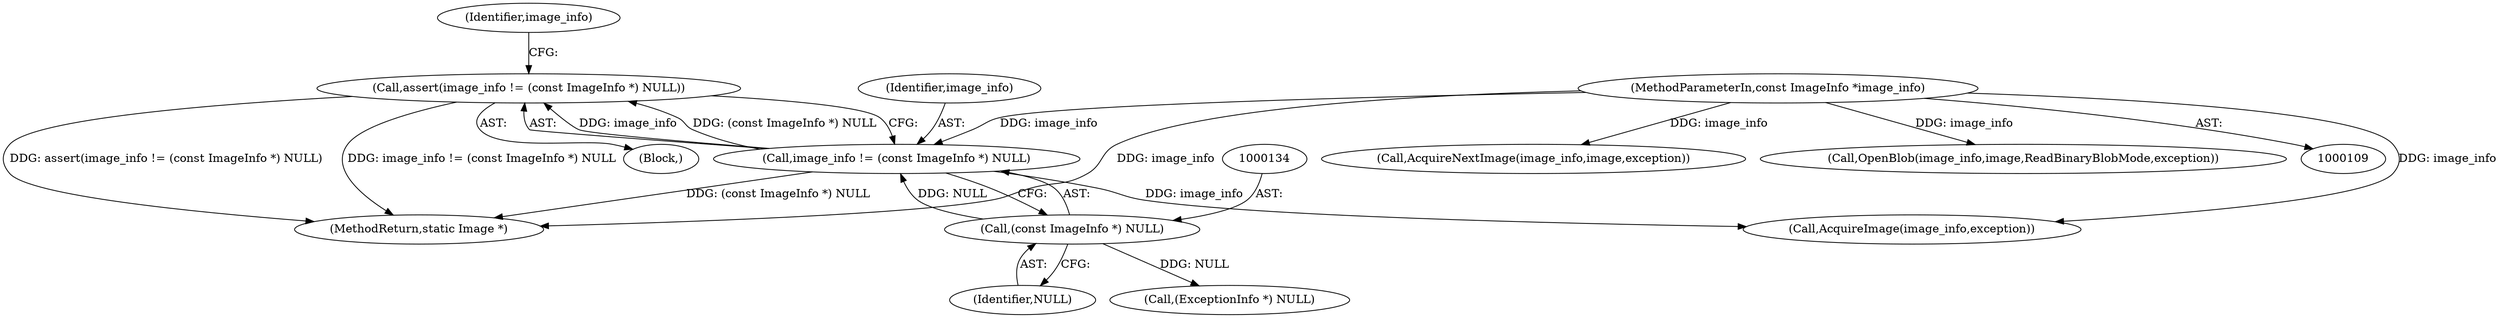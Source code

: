 digraph "0_ImageMagick_bd96074b254c6607a0f7731e59f923ad19d5a46d@API" {
"1000130" [label="(Call,assert(image_info != (const ImageInfo *) NULL))"];
"1000131" [label="(Call,image_info != (const ImageInfo *) NULL)"];
"1000110" [label="(MethodParameterIn,const ImageInfo *image_info)"];
"1000133" [label="(Call,(const ImageInfo *) NULL)"];
"1000133" [label="(Call,(const ImageInfo *) NULL)"];
"1000135" [label="(Identifier,NULL)"];
"1000112" [label="(Block,)"];
"1000131" [label="(Call,image_info != (const ImageInfo *) NULL)"];
"1000110" [label="(MethodParameterIn,const ImageInfo *image_info)"];
"1000139" [label="(Identifier,image_info)"];
"1000171" [label="(Call,AcquireImage(image_info,exception))"];
"1001705" [label="(MethodReturn,static Image *)"];
"1000132" [label="(Identifier,image_info)"];
"1000160" [label="(Call,(ExceptionInfo *) NULL)"];
"1001655" [label="(Call,AcquireNextImage(image_info,image,exception))"];
"1000130" [label="(Call,assert(image_info != (const ImageInfo *) NULL))"];
"1000176" [label="(Call,OpenBlob(image_info,image,ReadBinaryBlobMode,exception))"];
"1000130" -> "1000112"  [label="AST: "];
"1000130" -> "1000131"  [label="CFG: "];
"1000131" -> "1000130"  [label="AST: "];
"1000139" -> "1000130"  [label="CFG: "];
"1000130" -> "1001705"  [label="DDG: assert(image_info != (const ImageInfo *) NULL)"];
"1000130" -> "1001705"  [label="DDG: image_info != (const ImageInfo *) NULL"];
"1000131" -> "1000130"  [label="DDG: image_info"];
"1000131" -> "1000130"  [label="DDG: (const ImageInfo *) NULL"];
"1000131" -> "1000133"  [label="CFG: "];
"1000132" -> "1000131"  [label="AST: "];
"1000133" -> "1000131"  [label="AST: "];
"1000131" -> "1001705"  [label="DDG: (const ImageInfo *) NULL"];
"1000110" -> "1000131"  [label="DDG: image_info"];
"1000133" -> "1000131"  [label="DDG: NULL"];
"1000131" -> "1000171"  [label="DDG: image_info"];
"1000110" -> "1000109"  [label="AST: "];
"1000110" -> "1001705"  [label="DDG: image_info"];
"1000110" -> "1000171"  [label="DDG: image_info"];
"1000110" -> "1000176"  [label="DDG: image_info"];
"1000110" -> "1001655"  [label="DDG: image_info"];
"1000133" -> "1000135"  [label="CFG: "];
"1000134" -> "1000133"  [label="AST: "];
"1000135" -> "1000133"  [label="AST: "];
"1000133" -> "1000160"  [label="DDG: NULL"];
}
